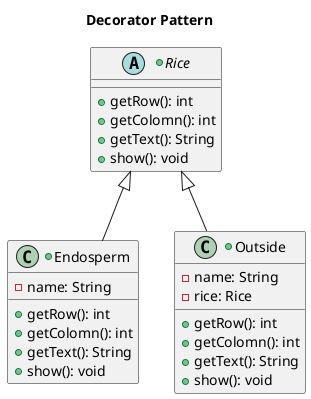 @startuml
title Decorator Pattern

+abstract class Rice{
    + getRow(): int
    + getColomn(): int
    + getText(): String
    + show(): void
}

+class Endosperm extends Rice{
    - name: String
    + getRow(): int
    + getColomn(): int
    + getText(): String
    + show(): void
}

+class Outside extends Rice{
    - name: String
    - rice: Rice
    + getRow(): int
    + getColomn(): int
    + getText(): String
    + show(): void
}
@enduml
